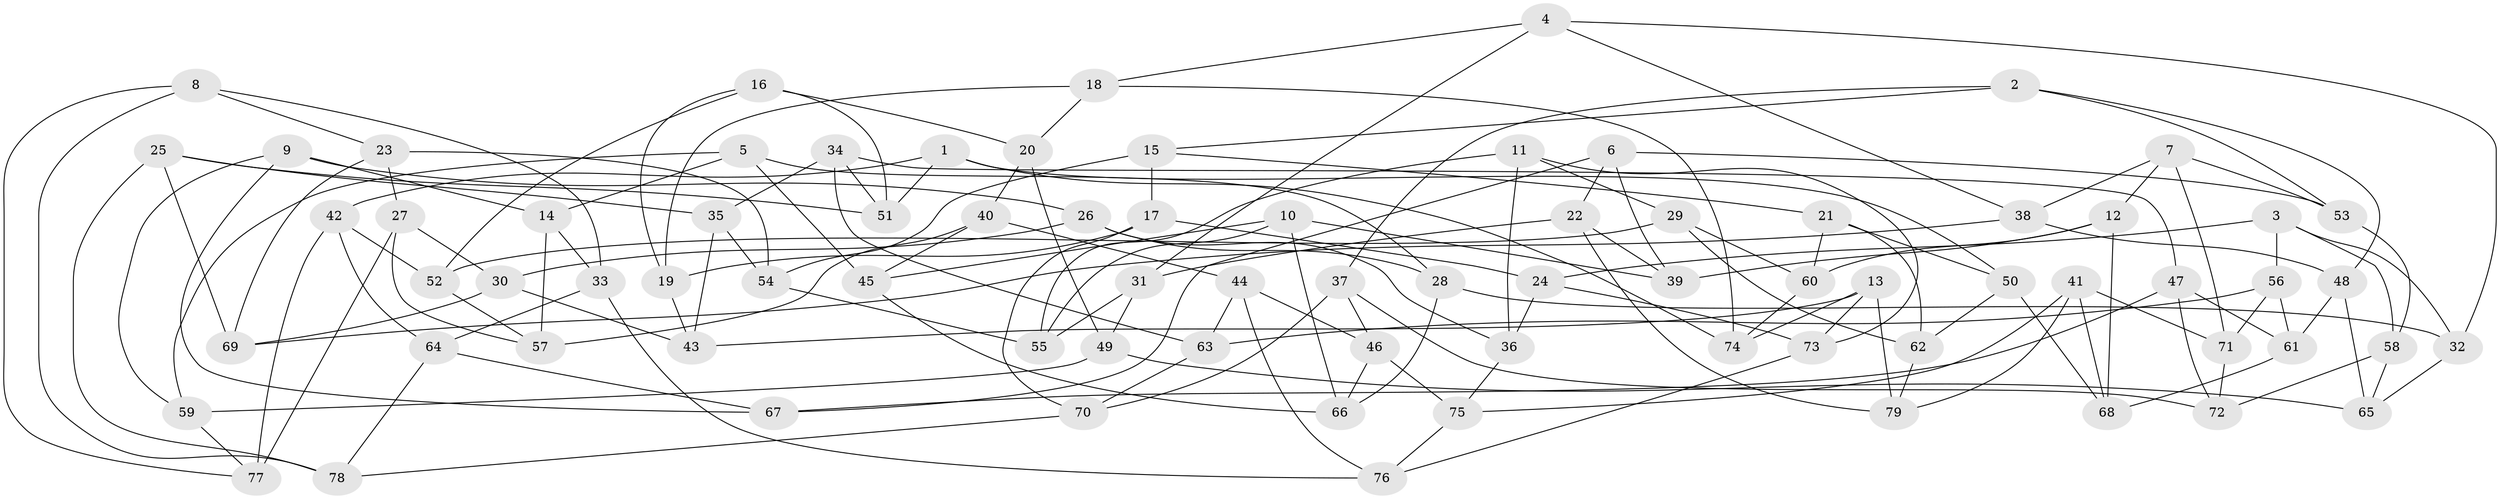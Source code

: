 // coarse degree distribution, {5: 0.10204081632653061, 6: 0.5102040816326531, 4: 0.3673469387755102, 3: 0.02040816326530612}
// Generated by graph-tools (version 1.1) at 2025/52/02/27/25 19:52:28]
// undirected, 79 vertices, 158 edges
graph export_dot {
graph [start="1"]
  node [color=gray90,style=filled];
  1;
  2;
  3;
  4;
  5;
  6;
  7;
  8;
  9;
  10;
  11;
  12;
  13;
  14;
  15;
  16;
  17;
  18;
  19;
  20;
  21;
  22;
  23;
  24;
  25;
  26;
  27;
  28;
  29;
  30;
  31;
  32;
  33;
  34;
  35;
  36;
  37;
  38;
  39;
  40;
  41;
  42;
  43;
  44;
  45;
  46;
  47;
  48;
  49;
  50;
  51;
  52;
  53;
  54;
  55;
  56;
  57;
  58;
  59;
  60;
  61;
  62;
  63;
  64;
  65;
  66;
  67;
  68;
  69;
  70;
  71;
  72;
  73;
  74;
  75;
  76;
  77;
  78;
  79;
  1 -- 42;
  1 -- 50;
  1 -- 51;
  1 -- 74;
  2 -- 15;
  2 -- 48;
  2 -- 53;
  2 -- 37;
  3 -- 56;
  3 -- 24;
  3 -- 32;
  3 -- 58;
  4 -- 32;
  4 -- 31;
  4 -- 18;
  4 -- 38;
  5 -- 28;
  5 -- 59;
  5 -- 45;
  5 -- 14;
  6 -- 67;
  6 -- 39;
  6 -- 22;
  6 -- 53;
  7 -- 71;
  7 -- 12;
  7 -- 53;
  7 -- 38;
  8 -- 77;
  8 -- 33;
  8 -- 78;
  8 -- 23;
  9 -- 26;
  9 -- 67;
  9 -- 14;
  9 -- 59;
  10 -- 45;
  10 -- 39;
  10 -- 55;
  10 -- 66;
  11 -- 73;
  11 -- 55;
  11 -- 36;
  11 -- 29;
  12 -- 68;
  12 -- 60;
  12 -- 39;
  13 -- 74;
  13 -- 79;
  13 -- 73;
  13 -- 43;
  14 -- 57;
  14 -- 33;
  15 -- 17;
  15 -- 21;
  15 -- 54;
  16 -- 19;
  16 -- 20;
  16 -- 52;
  16 -- 51;
  17 -- 19;
  17 -- 24;
  17 -- 70;
  18 -- 19;
  18 -- 20;
  18 -- 74;
  19 -- 43;
  20 -- 49;
  20 -- 40;
  21 -- 62;
  21 -- 50;
  21 -- 60;
  22 -- 31;
  22 -- 39;
  22 -- 79;
  23 -- 54;
  23 -- 27;
  23 -- 69;
  24 -- 73;
  24 -- 36;
  25 -- 69;
  25 -- 51;
  25 -- 78;
  25 -- 35;
  26 -- 28;
  26 -- 30;
  26 -- 36;
  27 -- 30;
  27 -- 77;
  27 -- 57;
  28 -- 66;
  28 -- 32;
  29 -- 62;
  29 -- 52;
  29 -- 60;
  30 -- 43;
  30 -- 69;
  31 -- 49;
  31 -- 55;
  32 -- 65;
  33 -- 64;
  33 -- 76;
  34 -- 63;
  34 -- 35;
  34 -- 51;
  34 -- 47;
  35 -- 54;
  35 -- 43;
  36 -- 75;
  37 -- 70;
  37 -- 46;
  37 -- 72;
  38 -- 48;
  38 -- 69;
  40 -- 45;
  40 -- 57;
  40 -- 44;
  41 -- 71;
  41 -- 79;
  41 -- 68;
  41 -- 75;
  42 -- 64;
  42 -- 77;
  42 -- 52;
  44 -- 46;
  44 -- 76;
  44 -- 63;
  45 -- 66;
  46 -- 66;
  46 -- 75;
  47 -- 67;
  47 -- 72;
  47 -- 61;
  48 -- 61;
  48 -- 65;
  49 -- 65;
  49 -- 59;
  50 -- 62;
  50 -- 68;
  52 -- 57;
  53 -- 58;
  54 -- 55;
  56 -- 63;
  56 -- 61;
  56 -- 71;
  58 -- 72;
  58 -- 65;
  59 -- 77;
  60 -- 74;
  61 -- 68;
  62 -- 79;
  63 -- 70;
  64 -- 67;
  64 -- 78;
  70 -- 78;
  71 -- 72;
  73 -- 76;
  75 -- 76;
}
